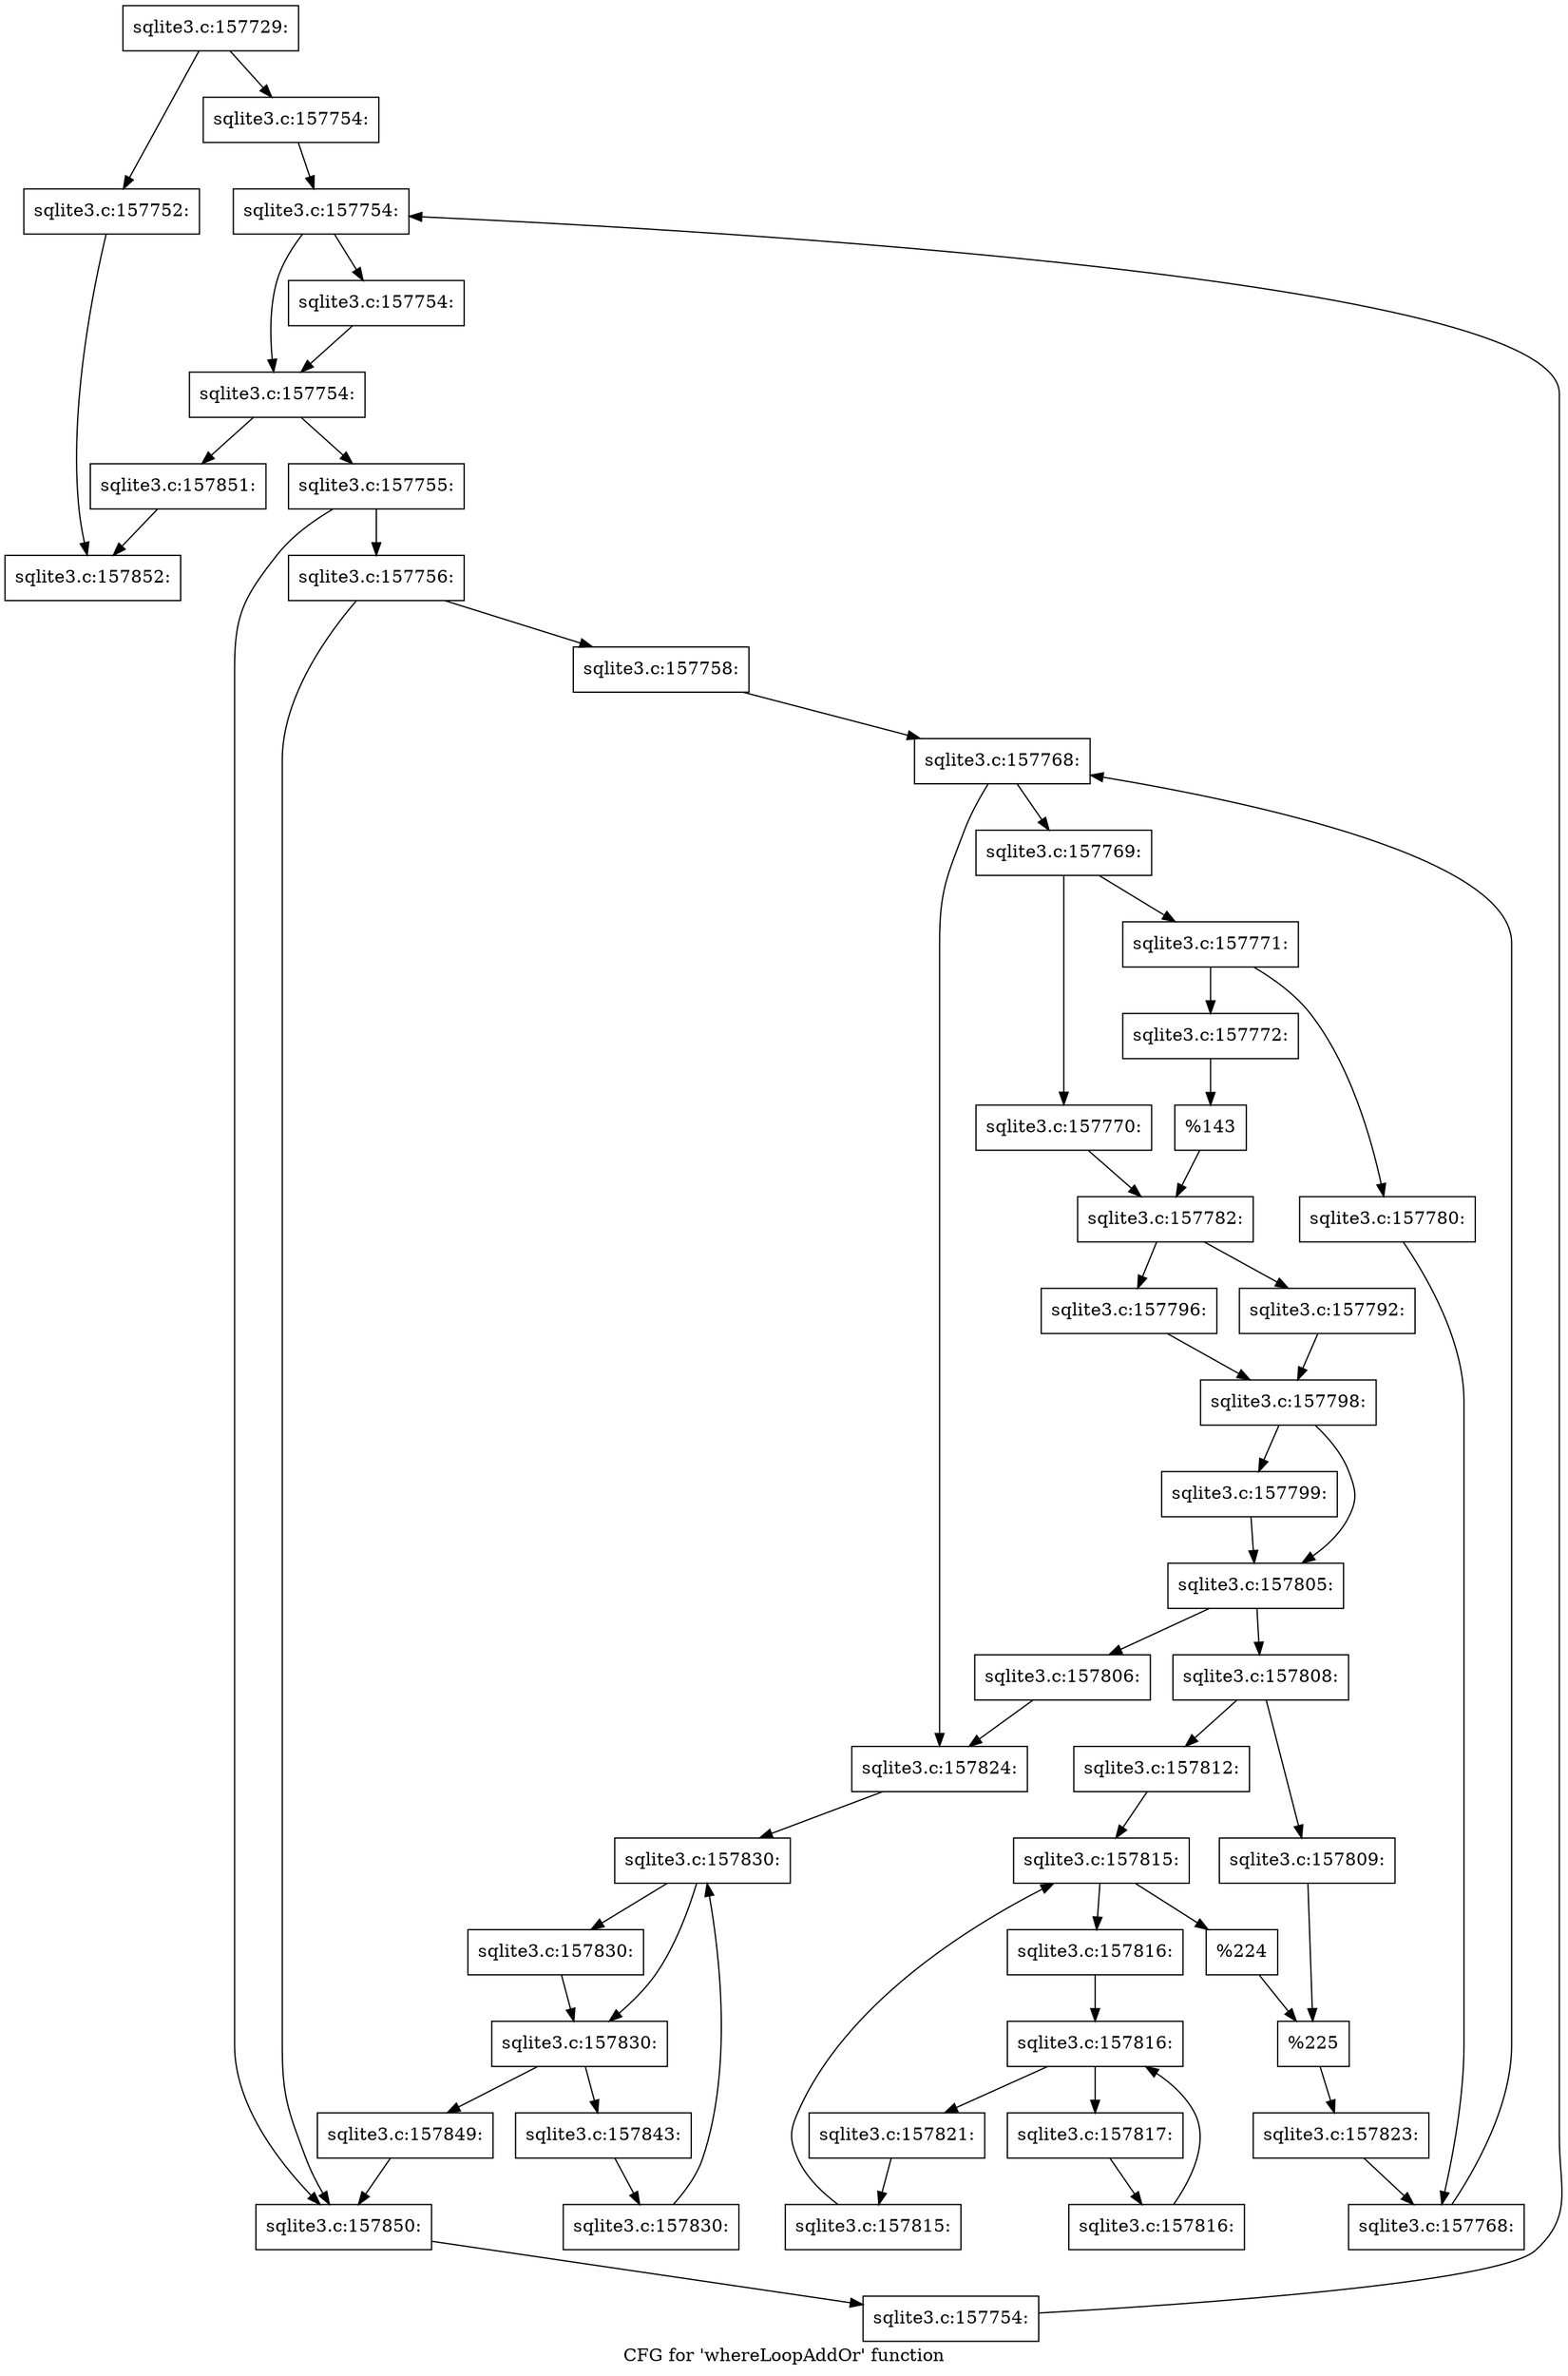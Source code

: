 digraph "CFG for 'whereLoopAddOr' function" {
	label="CFG for 'whereLoopAddOr' function";

	Node0x55c0f97f6ea0 [shape=record,label="{sqlite3.c:157729:}"];
	Node0x55c0f97f6ea0 -> Node0x55c0f9803480;
	Node0x55c0f97f6ea0 -> Node0x55c0f98034d0;
	Node0x55c0f9803480 [shape=record,label="{sqlite3.c:157752:}"];
	Node0x55c0f9803480 -> Node0x55c0f97fc3c0;
	Node0x55c0f98034d0 [shape=record,label="{sqlite3.c:157754:}"];
	Node0x55c0f98034d0 -> Node0x55c0f9803ff0;
	Node0x55c0f9803ff0 [shape=record,label="{sqlite3.c:157754:}"];
	Node0x55c0f9803ff0 -> Node0x55c0f98042e0;
	Node0x55c0f9803ff0 -> Node0x55c0f9804290;
	Node0x55c0f98042e0 [shape=record,label="{sqlite3.c:157754:}"];
	Node0x55c0f98042e0 -> Node0x55c0f9804290;
	Node0x55c0f9804290 [shape=record,label="{sqlite3.c:157754:}"];
	Node0x55c0f9804290 -> Node0x55c0f9804210;
	Node0x55c0f9804290 -> Node0x55c0f9803c70;
	Node0x55c0f9804210 [shape=record,label="{sqlite3.c:157755:}"];
	Node0x55c0f9804210 -> Node0x55c0f9804b90;
	Node0x55c0f9804210 -> Node0x55c0f9804b40;
	Node0x55c0f9804b90 [shape=record,label="{sqlite3.c:157756:}"];
	Node0x55c0f9804b90 -> Node0x55c0f9804af0;
	Node0x55c0f9804b90 -> Node0x55c0f9804b40;
	Node0x55c0f9804af0 [shape=record,label="{sqlite3.c:157758:}"];
	Node0x55c0f9804af0 -> Node0x55c0f9808000;
	Node0x55c0f9808000 [shape=record,label="{sqlite3.c:157768:}"];
	Node0x55c0f9808000 -> Node0x55c0f9808220;
	Node0x55c0f9808000 -> Node0x55c0f9807c80;
	Node0x55c0f9808220 [shape=record,label="{sqlite3.c:157769:}"];
	Node0x55c0f9808220 -> Node0x55c0f98086a0;
	Node0x55c0f9808220 -> Node0x55c0f9808740;
	Node0x55c0f98086a0 [shape=record,label="{sqlite3.c:157770:}"];
	Node0x55c0f98086a0 -> Node0x55c0f98086f0;
	Node0x55c0f9808740 [shape=record,label="{sqlite3.c:157771:}"];
	Node0x55c0f9808740 -> Node0x55c0f98093d0;
	Node0x55c0f9808740 -> Node0x55c0f9809470;
	Node0x55c0f98093d0 [shape=record,label="{sqlite3.c:157772:}"];
	Node0x55c0f98093d0 -> Node0x55c0f9809420;
	Node0x55c0f9809470 [shape=record,label="{sqlite3.c:157780:}"];
	Node0x55c0f9809470 -> Node0x55c0f9808190;
	Node0x55c0f9809420 [shape=record,label="{%143}"];
	Node0x55c0f9809420 -> Node0x55c0f98086f0;
	Node0x55c0f98086f0 [shape=record,label="{sqlite3.c:157782:}"];
	Node0x55c0f98086f0 -> Node0x55c0f980b050;
	Node0x55c0f98086f0 -> Node0x55c0f980b0f0;
	Node0x55c0f980b050 [shape=record,label="{sqlite3.c:157792:}"];
	Node0x55c0f980b050 -> Node0x55c0f980b0a0;
	Node0x55c0f980b0f0 [shape=record,label="{sqlite3.c:157796:}"];
	Node0x55c0f980b0f0 -> Node0x55c0f980b0a0;
	Node0x55c0f980b0a0 [shape=record,label="{sqlite3.c:157798:}"];
	Node0x55c0f980b0a0 -> Node0x55c0f980bf90;
	Node0x55c0f980b0a0 -> Node0x55c0f980bfe0;
	Node0x55c0f980bf90 [shape=record,label="{sqlite3.c:157799:}"];
	Node0x55c0f980bf90 -> Node0x55c0f980bfe0;
	Node0x55c0f980bfe0 [shape=record,label="{sqlite3.c:157805:}"];
	Node0x55c0f980bfe0 -> Node0x55c0f980c850;
	Node0x55c0f980bfe0 -> Node0x55c0f980c8f0;
	Node0x55c0f980c850 [shape=record,label="{sqlite3.c:157806:}"];
	Node0x55c0f980c850 -> Node0x55c0f9807c80;
	Node0x55c0f980c8f0 [shape=record,label="{sqlite3.c:157808:}"];
	Node0x55c0f980c8f0 -> Node0x55c0f980d100;
	Node0x55c0f980c8f0 -> Node0x55c0f980d1a0;
	Node0x55c0f980d100 [shape=record,label="{sqlite3.c:157809:}"];
	Node0x55c0f980d100 -> Node0x55c0f980d150;
	Node0x55c0f980d1a0 [shape=record,label="{sqlite3.c:157812:}"];
	Node0x55c0f980d1a0 -> Node0x55c0f980e450;
	Node0x55c0f980e450 [shape=record,label="{sqlite3.c:157815:}"];
	Node0x55c0f980e450 -> Node0x55c0f980e590;
	Node0x55c0f980e450 -> Node0x55c0f980db90;
	Node0x55c0f980e590 [shape=record,label="{sqlite3.c:157816:}"];
	Node0x55c0f980e590 -> Node0x55c0f980eb60;
	Node0x55c0f980eb60 [shape=record,label="{sqlite3.c:157816:}"];
	Node0x55c0f980eb60 -> Node0x55c0f980ed10;
	Node0x55c0f980eb60 -> Node0x55c0f980e9b0;
	Node0x55c0f980ed10 [shape=record,label="{sqlite3.c:157817:}"];
	Node0x55c0f980ed10 -> Node0x55c0f980ec80;
	Node0x55c0f980ec80 [shape=record,label="{sqlite3.c:157816:}"];
	Node0x55c0f980ec80 -> Node0x55c0f980eb60;
	Node0x55c0f980e9b0 [shape=record,label="{sqlite3.c:157821:}"];
	Node0x55c0f980e9b0 -> Node0x55c0f980e500;
	Node0x55c0f980e500 [shape=record,label="{sqlite3.c:157815:}"];
	Node0x55c0f980e500 -> Node0x55c0f980e450;
	Node0x55c0f980db90 [shape=record,label="{%224}"];
	Node0x55c0f980db90 -> Node0x55c0f980d150;
	Node0x55c0f980d150 [shape=record,label="{%225}"];
	Node0x55c0f980d150 -> Node0x55c0f980c8a0;
	Node0x55c0f980c8a0 [shape=record,label="{sqlite3.c:157823:}"];
	Node0x55c0f980c8a0 -> Node0x55c0f9808190;
	Node0x55c0f9808190 [shape=record,label="{sqlite3.c:157768:}"];
	Node0x55c0f9808190 -> Node0x55c0f9808000;
	Node0x55c0f9807c80 [shape=record,label="{sqlite3.c:157824:}"];
	Node0x55c0f9807c80 -> Node0x55c0f9812fa0;
	Node0x55c0f9812fa0 [shape=record,label="{sqlite3.c:157830:}"];
	Node0x55c0f9812fa0 -> Node0x55c0f9813290;
	Node0x55c0f9812fa0 -> Node0x55c0f9813240;
	Node0x55c0f9813290 [shape=record,label="{sqlite3.c:157830:}"];
	Node0x55c0f9813290 -> Node0x55c0f9813240;
	Node0x55c0f9813240 [shape=record,label="{sqlite3.c:157830:}"];
	Node0x55c0f9813240 -> Node0x55c0f98131c0;
	Node0x55c0f9813240 -> Node0x55c0f9812df0;
	Node0x55c0f98131c0 [shape=record,label="{sqlite3.c:157843:}"];
	Node0x55c0f98131c0 -> Node0x55c0f9813130;
	Node0x55c0f9813130 [shape=record,label="{sqlite3.c:157830:}"];
	Node0x55c0f9813130 -> Node0x55c0f9812fa0;
	Node0x55c0f9812df0 [shape=record,label="{sqlite3.c:157849:}"];
	Node0x55c0f9812df0 -> Node0x55c0f9804b40;
	Node0x55c0f9804b40 [shape=record,label="{sqlite3.c:157850:}"];
	Node0x55c0f9804b40 -> Node0x55c0f9804180;
	Node0x55c0f9804180 [shape=record,label="{sqlite3.c:157754:}"];
	Node0x55c0f9804180 -> Node0x55c0f9803ff0;
	Node0x55c0f9803c70 [shape=record,label="{sqlite3.c:157851:}"];
	Node0x55c0f9803c70 -> Node0x55c0f97fc3c0;
	Node0x55c0f97fc3c0 [shape=record,label="{sqlite3.c:157852:}"];
}
